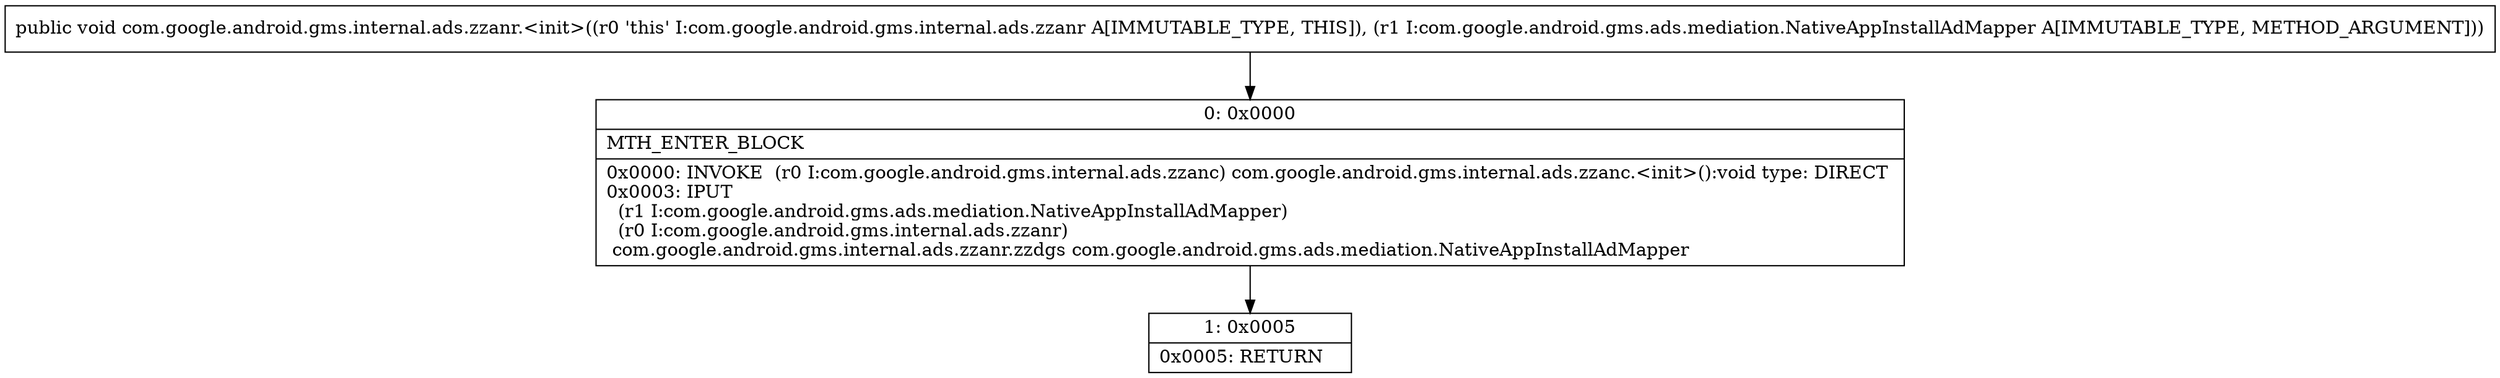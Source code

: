 digraph "CFG forcom.google.android.gms.internal.ads.zzanr.\<init\>(Lcom\/google\/android\/gms\/ads\/mediation\/NativeAppInstallAdMapper;)V" {
Node_0 [shape=record,label="{0\:\ 0x0000|MTH_ENTER_BLOCK\l|0x0000: INVOKE  (r0 I:com.google.android.gms.internal.ads.zzanc) com.google.android.gms.internal.ads.zzanc.\<init\>():void type: DIRECT \l0x0003: IPUT  \l  (r1 I:com.google.android.gms.ads.mediation.NativeAppInstallAdMapper)\l  (r0 I:com.google.android.gms.internal.ads.zzanr)\l com.google.android.gms.internal.ads.zzanr.zzdgs com.google.android.gms.ads.mediation.NativeAppInstallAdMapper \l}"];
Node_1 [shape=record,label="{1\:\ 0x0005|0x0005: RETURN   \l}"];
MethodNode[shape=record,label="{public void com.google.android.gms.internal.ads.zzanr.\<init\>((r0 'this' I:com.google.android.gms.internal.ads.zzanr A[IMMUTABLE_TYPE, THIS]), (r1 I:com.google.android.gms.ads.mediation.NativeAppInstallAdMapper A[IMMUTABLE_TYPE, METHOD_ARGUMENT])) }"];
MethodNode -> Node_0;
Node_0 -> Node_1;
}

